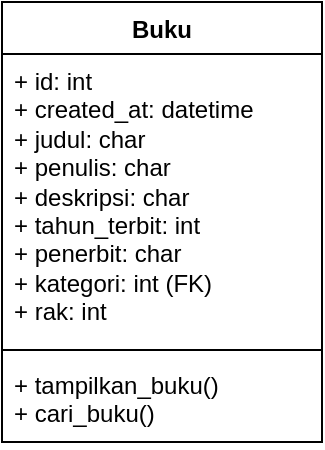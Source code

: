 <mxfile version="23.1.1" type="github">
  <diagram id="C5RBs43oDa-KdzZeNtuy" name="Page-1">
    <mxGraphModel dx="819" dy="422" grid="1" gridSize="10" guides="1" tooltips="1" connect="1" arrows="1" fold="1" page="1" pageScale="1" pageWidth="827" pageHeight="1169" math="0" shadow="0">
      <root>
        <mxCell id="WIyWlLk6GJQsqaUBKTNV-0" />
        <mxCell id="WIyWlLk6GJQsqaUBKTNV-1" parent="WIyWlLk6GJQsqaUBKTNV-0" />
        <mxCell id="pADfNAD5HNxOKobssApK-0" value="Buku" style="swimlane;fontStyle=1;align=center;verticalAlign=top;childLayout=stackLayout;horizontal=1;startSize=26;horizontalStack=0;resizeParent=1;resizeParentMax=0;resizeLast=0;collapsible=1;marginBottom=0;whiteSpace=wrap;html=1;" vertex="1" parent="WIyWlLk6GJQsqaUBKTNV-1">
          <mxGeometry x="150" y="150" width="160" height="220" as="geometry" />
        </mxCell>
        <mxCell id="pADfNAD5HNxOKobssApK-1" value="+ id: int&lt;br&gt;+ created_at: datetime&lt;br&gt;+ judul: char&lt;br&gt;+ penulis: char&lt;br&gt;+ deskripsi: char&lt;br&gt;+ tahun_terbit: int&lt;br&gt;+ penerbit: char&lt;br&gt;+ kategori: int (FK)&lt;br&gt;+ rak: int" style="text;strokeColor=none;fillColor=none;align=left;verticalAlign=top;spacingLeft=4;spacingRight=4;overflow=hidden;rotatable=0;points=[[0,0.5],[1,0.5]];portConstraint=eastwest;whiteSpace=wrap;html=1;" vertex="1" parent="pADfNAD5HNxOKobssApK-0">
          <mxGeometry y="26" width="160" height="144" as="geometry" />
        </mxCell>
        <mxCell id="pADfNAD5HNxOKobssApK-2" value="" style="line;strokeWidth=1;fillColor=none;align=left;verticalAlign=middle;spacingTop=-1;spacingLeft=3;spacingRight=3;rotatable=0;labelPosition=right;points=[];portConstraint=eastwest;strokeColor=inherit;" vertex="1" parent="pADfNAD5HNxOKobssApK-0">
          <mxGeometry y="170" width="160" height="8" as="geometry" />
        </mxCell>
        <mxCell id="pADfNAD5HNxOKobssApK-3" value="+ tampilkan_buku()&lt;br&gt;+ cari_buku()" style="text;strokeColor=none;fillColor=none;align=left;verticalAlign=top;spacingLeft=4;spacingRight=4;overflow=hidden;rotatable=0;points=[[0,0.5],[1,0.5]];portConstraint=eastwest;whiteSpace=wrap;html=1;" vertex="1" parent="pADfNAD5HNxOKobssApK-0">
          <mxGeometry y="178" width="160" height="42" as="geometry" />
        </mxCell>
      </root>
    </mxGraphModel>
  </diagram>
</mxfile>
